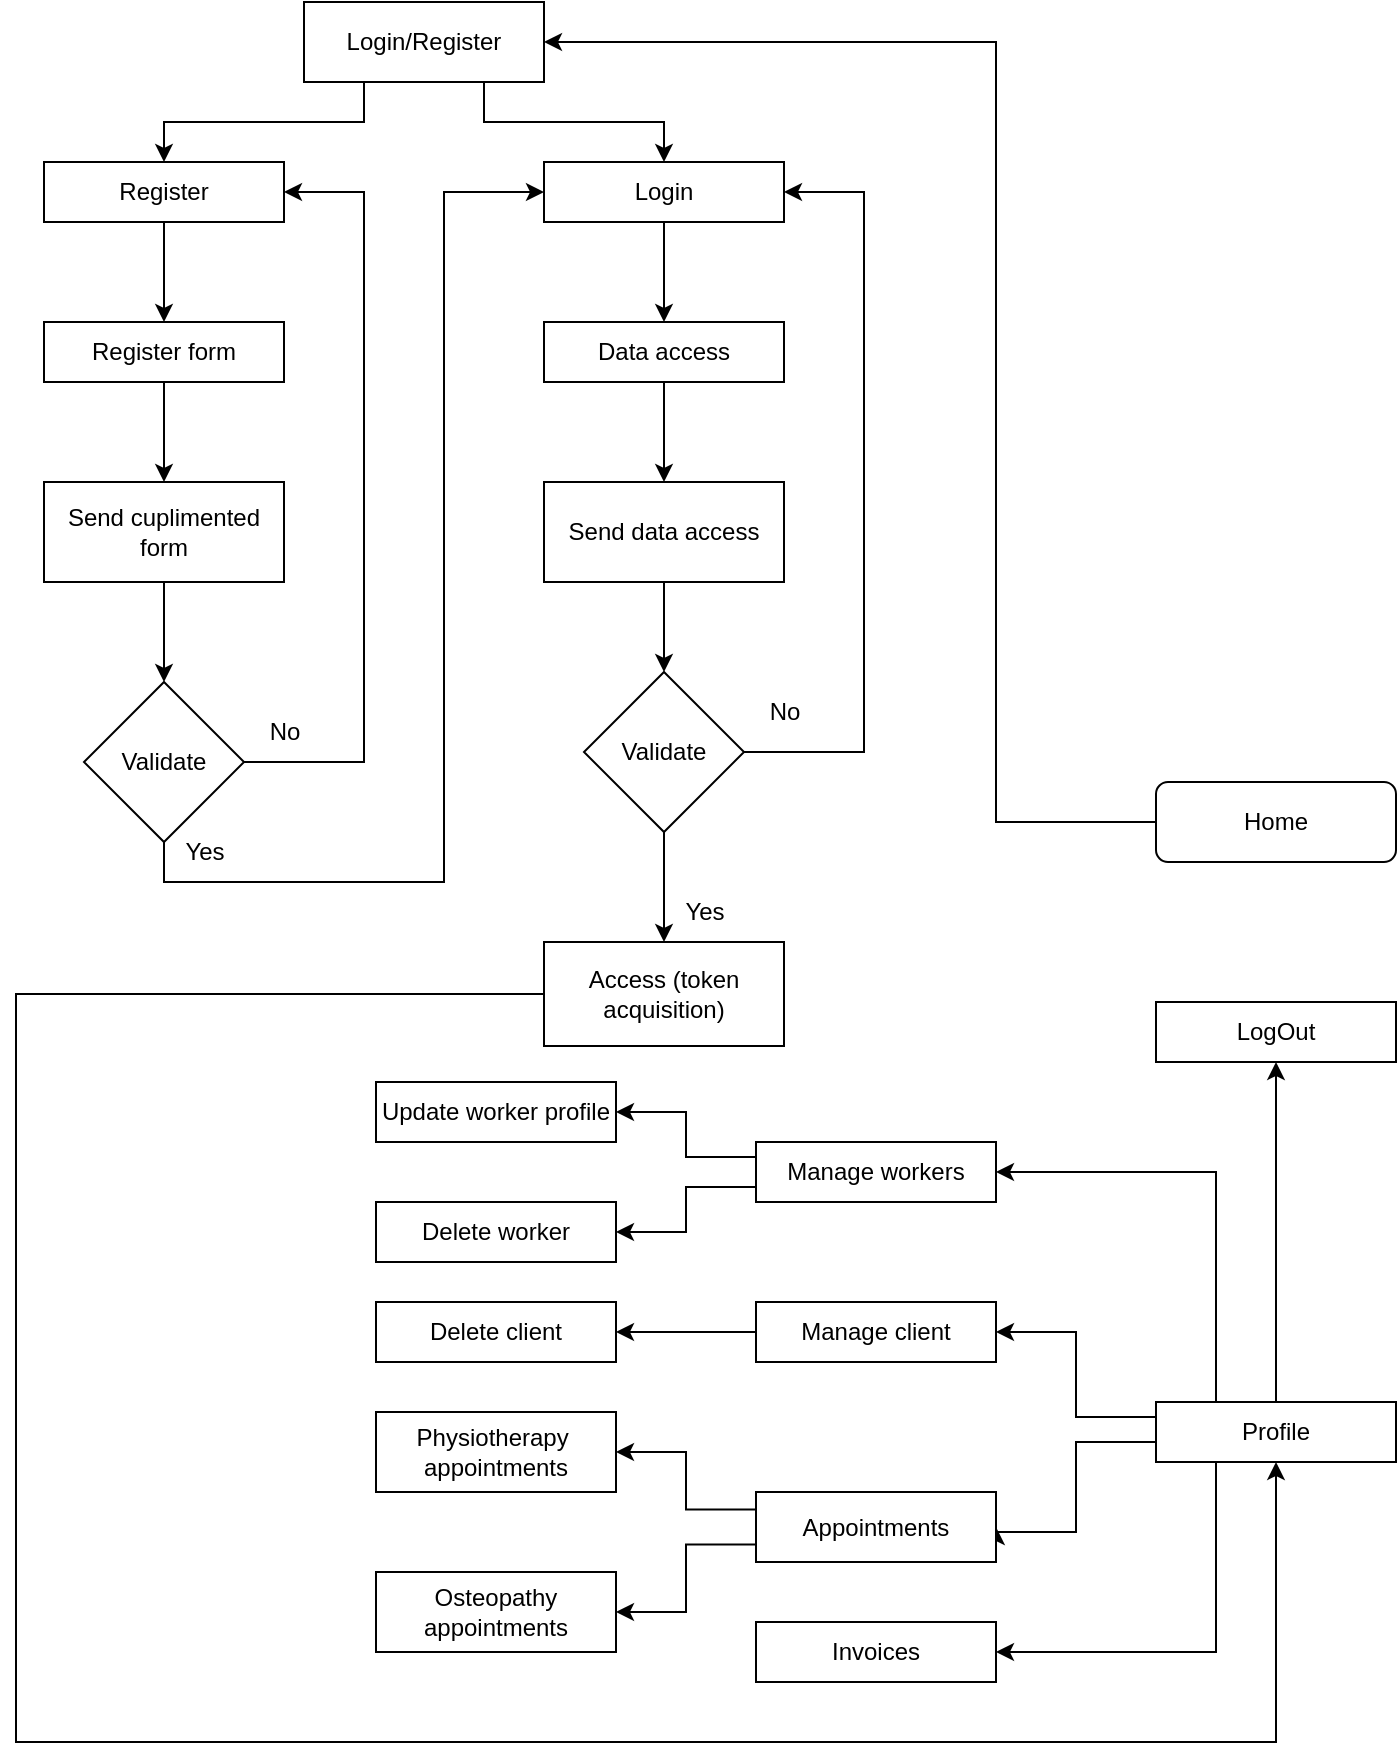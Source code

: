 <mxfile version="22.1.7" type="device">
  <diagram id="C5RBs43oDa-KdzZeNtuy" name="Page-1">
    <mxGraphModel dx="2954" dy="1126" grid="1" gridSize="10" guides="1" tooltips="1" connect="1" arrows="1" fold="1" page="1" pageScale="1" pageWidth="827" pageHeight="1169" math="0" shadow="0">
      <root>
        <mxCell id="WIyWlLk6GJQsqaUBKTNV-0" />
        <mxCell id="WIyWlLk6GJQsqaUBKTNV-1" parent="WIyWlLk6GJQsqaUBKTNV-0" />
        <mxCell id="7uXqOGeaRiAeMGcWkN8i-17" style="edgeStyle=orthogonalEdgeStyle;rounded=0;orthogonalLoop=1;jettySize=auto;html=1;exitX=0;exitY=0.5;exitDx=0;exitDy=0;entryX=1;entryY=0.5;entryDx=0;entryDy=0;" edge="1" parent="WIyWlLk6GJQsqaUBKTNV-1" source="WIyWlLk6GJQsqaUBKTNV-3" target="0XRMf7zQcTW81m_GGGOq-4">
          <mxGeometry relative="1" as="geometry">
            <Array as="points">
              <mxPoint x="510" y="470" />
              <mxPoint x="510" y="80" />
            </Array>
          </mxGeometry>
        </mxCell>
        <mxCell id="WIyWlLk6GJQsqaUBKTNV-3" value="Home" style="rounded=1;whiteSpace=wrap;html=1;fontSize=12;glass=0;strokeWidth=1;shadow=0;" parent="WIyWlLk6GJQsqaUBKTNV-1" vertex="1">
          <mxGeometry x="590" y="450" width="120" height="40" as="geometry" />
        </mxCell>
        <mxCell id="0XRMf7zQcTW81m_GGGOq-8" style="edgeStyle=orthogonalEdgeStyle;rounded=0;orthogonalLoop=1;jettySize=auto;html=1;exitX=0.25;exitY=1;exitDx=0;exitDy=0;entryX=0.5;entryY=0;entryDx=0;entryDy=0;" parent="WIyWlLk6GJQsqaUBKTNV-1" source="0XRMf7zQcTW81m_GGGOq-4" target="0XRMf7zQcTW81m_GGGOq-5" edge="1">
          <mxGeometry relative="1" as="geometry" />
        </mxCell>
        <mxCell id="0XRMf7zQcTW81m_GGGOq-9" style="edgeStyle=orthogonalEdgeStyle;rounded=0;orthogonalLoop=1;jettySize=auto;html=1;exitX=0.75;exitY=1;exitDx=0;exitDy=0;entryX=0.5;entryY=0;entryDx=0;entryDy=0;" parent="WIyWlLk6GJQsqaUBKTNV-1" source="0XRMf7zQcTW81m_GGGOq-4" target="0XRMf7zQcTW81m_GGGOq-6" edge="1">
          <mxGeometry relative="1" as="geometry" />
        </mxCell>
        <mxCell id="0XRMf7zQcTW81m_GGGOq-4" value="Login/Register" style="rounded=0;whiteSpace=wrap;html=1;" parent="WIyWlLk6GJQsqaUBKTNV-1" vertex="1">
          <mxGeometry x="164" y="60" width="120" height="40" as="geometry" />
        </mxCell>
        <mxCell id="0XRMf7zQcTW81m_GGGOq-10" style="edgeStyle=orthogonalEdgeStyle;rounded=0;orthogonalLoop=1;jettySize=auto;html=1;exitX=0.5;exitY=1;exitDx=0;exitDy=0;entryX=0.5;entryY=0;entryDx=0;entryDy=0;" parent="WIyWlLk6GJQsqaUBKTNV-1" source="0XRMf7zQcTW81m_GGGOq-5" target="0XRMf7zQcTW81m_GGGOq-7" edge="1">
          <mxGeometry relative="1" as="geometry" />
        </mxCell>
        <mxCell id="0XRMf7zQcTW81m_GGGOq-5" value="Register" style="rounded=0;whiteSpace=wrap;html=1;" parent="WIyWlLk6GJQsqaUBKTNV-1" vertex="1">
          <mxGeometry x="34" y="140" width="120" height="30" as="geometry" />
        </mxCell>
        <mxCell id="0XRMf7zQcTW81m_GGGOq-19" style="edgeStyle=orthogonalEdgeStyle;rounded=0;orthogonalLoop=1;jettySize=auto;html=1;entryX=0.5;entryY=0;entryDx=0;entryDy=0;" parent="WIyWlLk6GJQsqaUBKTNV-1" source="0XRMf7zQcTW81m_GGGOq-6" target="0XRMf7zQcTW81m_GGGOq-18" edge="1">
          <mxGeometry relative="1" as="geometry" />
        </mxCell>
        <mxCell id="0XRMf7zQcTW81m_GGGOq-6" value="Login" style="rounded=0;whiteSpace=wrap;html=1;" parent="WIyWlLk6GJQsqaUBKTNV-1" vertex="1">
          <mxGeometry x="284" y="140" width="120" height="30" as="geometry" />
        </mxCell>
        <mxCell id="0XRMf7zQcTW81m_GGGOq-13" style="edgeStyle=orthogonalEdgeStyle;rounded=0;orthogonalLoop=1;jettySize=auto;html=1;exitX=0.5;exitY=1;exitDx=0;exitDy=0;entryX=0.5;entryY=0;entryDx=0;entryDy=0;" parent="WIyWlLk6GJQsqaUBKTNV-1" source="0XRMf7zQcTW81m_GGGOq-7" target="0XRMf7zQcTW81m_GGGOq-11" edge="1">
          <mxGeometry relative="1" as="geometry" />
        </mxCell>
        <mxCell id="0XRMf7zQcTW81m_GGGOq-7" value="Register form" style="rounded=0;whiteSpace=wrap;html=1;" parent="WIyWlLk6GJQsqaUBKTNV-1" vertex="1">
          <mxGeometry x="34" y="220" width="120" height="30" as="geometry" />
        </mxCell>
        <mxCell id="0XRMf7zQcTW81m_GGGOq-14" style="edgeStyle=orthogonalEdgeStyle;rounded=0;orthogonalLoop=1;jettySize=auto;html=1;exitX=0.5;exitY=1;exitDx=0;exitDy=0;entryX=0.5;entryY=0;entryDx=0;entryDy=0;" parent="WIyWlLk6GJQsqaUBKTNV-1" source="0XRMf7zQcTW81m_GGGOq-11" target="0XRMf7zQcTW81m_GGGOq-12" edge="1">
          <mxGeometry relative="1" as="geometry" />
        </mxCell>
        <mxCell id="0XRMf7zQcTW81m_GGGOq-11" value="Send cuplimented form" style="rounded=0;whiteSpace=wrap;html=1;" parent="WIyWlLk6GJQsqaUBKTNV-1" vertex="1">
          <mxGeometry x="34" y="300" width="120" height="50" as="geometry" />
        </mxCell>
        <mxCell id="0XRMf7zQcTW81m_GGGOq-20" style="edgeStyle=orthogonalEdgeStyle;rounded=0;orthogonalLoop=1;jettySize=auto;html=1;exitX=0.5;exitY=1;exitDx=0;exitDy=0;entryX=0;entryY=0.5;entryDx=0;entryDy=0;" parent="WIyWlLk6GJQsqaUBKTNV-1" source="0XRMf7zQcTW81m_GGGOq-12" target="0XRMf7zQcTW81m_GGGOq-6" edge="1">
          <mxGeometry relative="1" as="geometry">
            <mxPoint x="254" y="160" as="targetPoint" />
            <Array as="points">
              <mxPoint x="94" y="500" />
              <mxPoint x="234" y="500" />
              <mxPoint x="234" y="155" />
            </Array>
          </mxGeometry>
        </mxCell>
        <mxCell id="0XRMf7zQcTW81m_GGGOq-121" style="edgeStyle=orthogonalEdgeStyle;rounded=0;orthogonalLoop=1;jettySize=auto;html=1;exitX=1;exitY=0.5;exitDx=0;exitDy=0;entryX=1;entryY=0.5;entryDx=0;entryDy=0;" parent="WIyWlLk6GJQsqaUBKTNV-1" source="0XRMf7zQcTW81m_GGGOq-12" target="0XRMf7zQcTW81m_GGGOq-5" edge="1">
          <mxGeometry relative="1" as="geometry">
            <Array as="points">
              <mxPoint x="194" y="440" />
              <mxPoint x="194" y="155" />
            </Array>
          </mxGeometry>
        </mxCell>
        <mxCell id="0XRMf7zQcTW81m_GGGOq-12" value="Validate" style="rhombus;whiteSpace=wrap;html=1;" parent="WIyWlLk6GJQsqaUBKTNV-1" vertex="1">
          <mxGeometry x="54" y="400" width="80" height="80" as="geometry" />
        </mxCell>
        <mxCell id="0XRMf7zQcTW81m_GGGOq-16" value="No" style="text;html=1;align=center;verticalAlign=middle;resizable=0;points=[];autosize=1;strokeColor=none;fillColor=none;" parent="WIyWlLk6GJQsqaUBKTNV-1" vertex="1">
          <mxGeometry x="134" y="410" width="40" height="30" as="geometry" />
        </mxCell>
        <mxCell id="0XRMf7zQcTW81m_GGGOq-24" style="edgeStyle=orthogonalEdgeStyle;rounded=0;orthogonalLoop=1;jettySize=auto;html=1;exitX=0.5;exitY=1;exitDx=0;exitDy=0;entryX=0.5;entryY=0;entryDx=0;entryDy=0;" parent="WIyWlLk6GJQsqaUBKTNV-1" source="0XRMf7zQcTW81m_GGGOq-18" target="0XRMf7zQcTW81m_GGGOq-23" edge="1">
          <mxGeometry relative="1" as="geometry" />
        </mxCell>
        <mxCell id="0XRMf7zQcTW81m_GGGOq-18" value="Data access" style="rounded=0;whiteSpace=wrap;html=1;" parent="WIyWlLk6GJQsqaUBKTNV-1" vertex="1">
          <mxGeometry x="284" y="220" width="120" height="30" as="geometry" />
        </mxCell>
        <mxCell id="0XRMf7zQcTW81m_GGGOq-22" value="Yes" style="text;html=1;align=center;verticalAlign=middle;resizable=0;points=[];autosize=1;strokeColor=none;fillColor=none;" parent="WIyWlLk6GJQsqaUBKTNV-1" vertex="1">
          <mxGeometry x="94" y="470" width="40" height="30" as="geometry" />
        </mxCell>
        <mxCell id="0XRMf7zQcTW81m_GGGOq-26" style="edgeStyle=orthogonalEdgeStyle;rounded=0;orthogonalLoop=1;jettySize=auto;html=1;entryX=0.5;entryY=0;entryDx=0;entryDy=0;" parent="WIyWlLk6GJQsqaUBKTNV-1" source="0XRMf7zQcTW81m_GGGOq-23" target="0XRMf7zQcTW81m_GGGOq-25" edge="1">
          <mxGeometry relative="1" as="geometry" />
        </mxCell>
        <mxCell id="0XRMf7zQcTW81m_GGGOq-23" value="Send data access" style="rounded=0;whiteSpace=wrap;html=1;" parent="WIyWlLk6GJQsqaUBKTNV-1" vertex="1">
          <mxGeometry x="284" y="300" width="120" height="50" as="geometry" />
        </mxCell>
        <mxCell id="0XRMf7zQcTW81m_GGGOq-27" style="edgeStyle=orthogonalEdgeStyle;rounded=0;orthogonalLoop=1;jettySize=auto;html=1;exitX=1;exitY=0.5;exitDx=0;exitDy=0;entryX=1;entryY=0.5;entryDx=0;entryDy=0;" parent="WIyWlLk6GJQsqaUBKTNV-1" source="0XRMf7zQcTW81m_GGGOq-25" target="0XRMf7zQcTW81m_GGGOq-6" edge="1">
          <mxGeometry relative="1" as="geometry">
            <mxPoint x="444" y="150" as="targetPoint" />
            <Array as="points">
              <mxPoint x="444" y="435" />
              <mxPoint x="444" y="155" />
            </Array>
          </mxGeometry>
        </mxCell>
        <mxCell id="0XRMf7zQcTW81m_GGGOq-34" style="edgeStyle=orthogonalEdgeStyle;rounded=0;orthogonalLoop=1;jettySize=auto;html=1;entryX=0.5;entryY=0;entryDx=0;entryDy=0;" parent="WIyWlLk6GJQsqaUBKTNV-1" source="0XRMf7zQcTW81m_GGGOq-25" target="0XRMf7zQcTW81m_GGGOq-32" edge="1">
          <mxGeometry relative="1" as="geometry" />
        </mxCell>
        <mxCell id="0XRMf7zQcTW81m_GGGOq-25" value="Validate" style="rhombus;whiteSpace=wrap;html=1;" parent="WIyWlLk6GJQsqaUBKTNV-1" vertex="1">
          <mxGeometry x="304" y="395" width="80" height="80" as="geometry" />
        </mxCell>
        <mxCell id="0XRMf7zQcTW81m_GGGOq-28" value="No" style="text;html=1;align=center;verticalAlign=middle;resizable=0;points=[];autosize=1;strokeColor=none;fillColor=none;" parent="WIyWlLk6GJQsqaUBKTNV-1" vertex="1">
          <mxGeometry x="384" y="400" width="40" height="30" as="geometry" />
        </mxCell>
        <mxCell id="0XRMf7zQcTW81m_GGGOq-30" value="Yes" style="text;html=1;align=center;verticalAlign=middle;resizable=0;points=[];autosize=1;strokeColor=none;fillColor=none;" parent="WIyWlLk6GJQsqaUBKTNV-1" vertex="1">
          <mxGeometry x="344" y="500" width="40" height="30" as="geometry" />
        </mxCell>
        <mxCell id="7uXqOGeaRiAeMGcWkN8i-14" style="edgeStyle=orthogonalEdgeStyle;rounded=0;orthogonalLoop=1;jettySize=auto;html=1;exitX=0;exitY=0.5;exitDx=0;exitDy=0;entryX=0.5;entryY=1;entryDx=0;entryDy=0;" edge="1" parent="WIyWlLk6GJQsqaUBKTNV-1" source="0XRMf7zQcTW81m_GGGOq-32" target="0XRMf7zQcTW81m_GGGOq-46">
          <mxGeometry relative="1" as="geometry">
            <Array as="points">
              <mxPoint x="20" y="556" />
              <mxPoint x="20" y="930" />
              <mxPoint x="650" y="930" />
            </Array>
          </mxGeometry>
        </mxCell>
        <mxCell id="0XRMf7zQcTW81m_GGGOq-32" value="Access (token acquisition)" style="rounded=0;whiteSpace=wrap;html=1;" parent="WIyWlLk6GJQsqaUBKTNV-1" vertex="1">
          <mxGeometry x="284" y="530" width="120" height="52" as="geometry" />
        </mxCell>
        <mxCell id="7uXqOGeaRiAeMGcWkN8i-16" style="edgeStyle=orthogonalEdgeStyle;rounded=0;orthogonalLoop=1;jettySize=auto;html=1;exitX=0.5;exitY=0;exitDx=0;exitDy=0;entryX=0.5;entryY=1;entryDx=0;entryDy=0;" edge="1" parent="WIyWlLk6GJQsqaUBKTNV-1" source="0XRMf7zQcTW81m_GGGOq-46" target="7uXqOGeaRiAeMGcWkN8i-15">
          <mxGeometry relative="1" as="geometry" />
        </mxCell>
        <mxCell id="7uXqOGeaRiAeMGcWkN8i-29" style="edgeStyle=orthogonalEdgeStyle;rounded=0;orthogonalLoop=1;jettySize=auto;html=1;exitX=0.25;exitY=1;exitDx=0;exitDy=0;entryX=1;entryY=0.5;entryDx=0;entryDy=0;" edge="1" parent="WIyWlLk6GJQsqaUBKTNV-1" source="0XRMf7zQcTW81m_GGGOq-46" target="0XRMf7zQcTW81m_GGGOq-55">
          <mxGeometry relative="1" as="geometry" />
        </mxCell>
        <mxCell id="7uXqOGeaRiAeMGcWkN8i-30" style="edgeStyle=orthogonalEdgeStyle;rounded=0;orthogonalLoop=1;jettySize=auto;html=1;exitX=0;exitY=0.5;exitDx=0;exitDy=0;entryX=1;entryY=0.5;entryDx=0;entryDy=0;" edge="1" parent="WIyWlLk6GJQsqaUBKTNV-1" source="0XRMf7zQcTW81m_GGGOq-46" target="7uXqOGeaRiAeMGcWkN8i-18">
          <mxGeometry relative="1" as="geometry">
            <Array as="points">
              <mxPoint x="590" y="780" />
              <mxPoint x="550" y="780" />
              <mxPoint x="550" y="825" />
            </Array>
          </mxGeometry>
        </mxCell>
        <mxCell id="7uXqOGeaRiAeMGcWkN8i-31" style="edgeStyle=orthogonalEdgeStyle;rounded=0;orthogonalLoop=1;jettySize=auto;html=1;exitX=0.25;exitY=0;exitDx=0;exitDy=0;entryX=1;entryY=0.5;entryDx=0;entryDy=0;" edge="1" parent="WIyWlLk6GJQsqaUBKTNV-1" source="0XRMf7zQcTW81m_GGGOq-46" target="7uXqOGeaRiAeMGcWkN8i-11">
          <mxGeometry relative="1" as="geometry" />
        </mxCell>
        <mxCell id="7uXqOGeaRiAeMGcWkN8i-43" style="edgeStyle=orthogonalEdgeStyle;rounded=0;orthogonalLoop=1;jettySize=auto;html=1;exitX=0;exitY=0.25;exitDx=0;exitDy=0;entryX=1;entryY=0.5;entryDx=0;entryDy=0;" edge="1" parent="WIyWlLk6GJQsqaUBKTNV-1" source="0XRMf7zQcTW81m_GGGOq-46" target="7uXqOGeaRiAeMGcWkN8i-39">
          <mxGeometry relative="1" as="geometry" />
        </mxCell>
        <mxCell id="0XRMf7zQcTW81m_GGGOq-46" value="Profile" style="rounded=0;whiteSpace=wrap;html=1;" parent="WIyWlLk6GJQsqaUBKTNV-1" vertex="1">
          <mxGeometry x="590" y="760" width="120" height="30" as="geometry" />
        </mxCell>
        <mxCell id="0XRMf7zQcTW81m_GGGOq-55" value="Invoices" style="rounded=0;whiteSpace=wrap;html=1;" parent="WIyWlLk6GJQsqaUBKTNV-1" vertex="1">
          <mxGeometry x="390" y="870" width="120" height="30" as="geometry" />
        </mxCell>
        <mxCell id="0XRMf7zQcTW81m_GGGOq-56" value="&lt;div&gt;Physiotherapy&amp;nbsp;&lt;/div&gt;&lt;div&gt;appointments&lt;/div&gt;" style="rounded=0;whiteSpace=wrap;html=1;" parent="WIyWlLk6GJQsqaUBKTNV-1" vertex="1">
          <mxGeometry x="200" y="765" width="120" height="40" as="geometry" />
        </mxCell>
        <mxCell id="0XRMf7zQcTW81m_GGGOq-69" style="edgeStyle=orthogonalEdgeStyle;rounded=0;orthogonalLoop=1;jettySize=auto;html=1;exitX=0.5;exitY=1;exitDx=0;exitDy=0;" parent="WIyWlLk6GJQsqaUBKTNV-1" edge="1">
          <mxGeometry relative="1" as="geometry">
            <mxPoint x="224" y="760" as="sourcePoint" />
            <mxPoint x="224" y="760" as="targetPoint" />
          </mxGeometry>
        </mxCell>
        <mxCell id="7uXqOGeaRiAeMGcWkN8i-37" style="edgeStyle=orthogonalEdgeStyle;rounded=0;orthogonalLoop=1;jettySize=auto;html=1;exitX=0;exitY=0.25;exitDx=0;exitDy=0;" edge="1" parent="WIyWlLk6GJQsqaUBKTNV-1" source="7uXqOGeaRiAeMGcWkN8i-11" target="7uXqOGeaRiAeMGcWkN8i-36">
          <mxGeometry relative="1" as="geometry" />
        </mxCell>
        <mxCell id="7uXqOGeaRiAeMGcWkN8i-38" style="edgeStyle=orthogonalEdgeStyle;rounded=0;orthogonalLoop=1;jettySize=auto;html=1;exitX=0;exitY=0.75;exitDx=0;exitDy=0;entryX=1;entryY=0.5;entryDx=0;entryDy=0;" edge="1" parent="WIyWlLk6GJQsqaUBKTNV-1" source="7uXqOGeaRiAeMGcWkN8i-11" target="7uXqOGeaRiAeMGcWkN8i-35">
          <mxGeometry relative="1" as="geometry" />
        </mxCell>
        <mxCell id="7uXqOGeaRiAeMGcWkN8i-11" value="Manage workers" style="rounded=0;whiteSpace=wrap;html=1;" vertex="1" parent="WIyWlLk6GJQsqaUBKTNV-1">
          <mxGeometry x="390" y="630" width="120" height="30" as="geometry" />
        </mxCell>
        <mxCell id="7uXqOGeaRiAeMGcWkN8i-15" value="LogOut" style="rounded=0;whiteSpace=wrap;html=1;" vertex="1" parent="WIyWlLk6GJQsqaUBKTNV-1">
          <mxGeometry x="590" y="560" width="120" height="30" as="geometry" />
        </mxCell>
        <mxCell id="7uXqOGeaRiAeMGcWkN8i-32" style="edgeStyle=orthogonalEdgeStyle;rounded=0;orthogonalLoop=1;jettySize=auto;html=1;exitX=0;exitY=0.75;exitDx=0;exitDy=0;entryX=1;entryY=0.5;entryDx=0;entryDy=0;" edge="1" parent="WIyWlLk6GJQsqaUBKTNV-1" source="7uXqOGeaRiAeMGcWkN8i-18" target="7uXqOGeaRiAeMGcWkN8i-22">
          <mxGeometry relative="1" as="geometry" />
        </mxCell>
        <mxCell id="7uXqOGeaRiAeMGcWkN8i-33" style="edgeStyle=orthogonalEdgeStyle;rounded=0;orthogonalLoop=1;jettySize=auto;html=1;exitX=0;exitY=0.25;exitDx=0;exitDy=0;entryX=1;entryY=0.5;entryDx=0;entryDy=0;" edge="1" parent="WIyWlLk6GJQsqaUBKTNV-1" source="7uXqOGeaRiAeMGcWkN8i-18" target="0XRMf7zQcTW81m_GGGOq-56">
          <mxGeometry relative="1" as="geometry" />
        </mxCell>
        <mxCell id="7uXqOGeaRiAeMGcWkN8i-18" value="Appointments" style="rounded=0;whiteSpace=wrap;html=1;" vertex="1" parent="WIyWlLk6GJQsqaUBKTNV-1">
          <mxGeometry x="390" y="805" width="120" height="35" as="geometry" />
        </mxCell>
        <mxCell id="7uXqOGeaRiAeMGcWkN8i-22" value="&lt;div&gt;Osteopathy &lt;br&gt;&lt;/div&gt;&lt;div&gt;appointments&lt;/div&gt;" style="rounded=0;whiteSpace=wrap;html=1;" vertex="1" parent="WIyWlLk6GJQsqaUBKTNV-1">
          <mxGeometry x="200" y="845" width="120" height="40" as="geometry" />
        </mxCell>
        <mxCell id="7uXqOGeaRiAeMGcWkN8i-35" value="Delete worker" style="rounded=0;whiteSpace=wrap;html=1;" vertex="1" parent="WIyWlLk6GJQsqaUBKTNV-1">
          <mxGeometry x="200" y="660" width="120" height="30" as="geometry" />
        </mxCell>
        <mxCell id="7uXqOGeaRiAeMGcWkN8i-36" value="Update worker profile" style="rounded=0;whiteSpace=wrap;html=1;" vertex="1" parent="WIyWlLk6GJQsqaUBKTNV-1">
          <mxGeometry x="200" y="600" width="120" height="30" as="geometry" />
        </mxCell>
        <mxCell id="7uXqOGeaRiAeMGcWkN8i-41" style="edgeStyle=orthogonalEdgeStyle;rounded=0;orthogonalLoop=1;jettySize=auto;html=1;exitX=0;exitY=0.5;exitDx=0;exitDy=0;entryX=1;entryY=0.5;entryDx=0;entryDy=0;" edge="1" parent="WIyWlLk6GJQsqaUBKTNV-1" source="7uXqOGeaRiAeMGcWkN8i-39" target="7uXqOGeaRiAeMGcWkN8i-40">
          <mxGeometry relative="1" as="geometry" />
        </mxCell>
        <mxCell id="7uXqOGeaRiAeMGcWkN8i-39" value="Manage client" style="rounded=0;whiteSpace=wrap;html=1;" vertex="1" parent="WIyWlLk6GJQsqaUBKTNV-1">
          <mxGeometry x="390" y="710" width="120" height="30" as="geometry" />
        </mxCell>
        <mxCell id="7uXqOGeaRiAeMGcWkN8i-40" value="Delete client" style="rounded=0;whiteSpace=wrap;html=1;" vertex="1" parent="WIyWlLk6GJQsqaUBKTNV-1">
          <mxGeometry x="200" y="710" width="120" height="30" as="geometry" />
        </mxCell>
        <mxCell id="7uXqOGeaRiAeMGcWkN8i-44" style="edgeStyle=orthogonalEdgeStyle;rounded=0;orthogonalLoop=1;jettySize=auto;html=1;exitX=0.5;exitY=1;exitDx=0;exitDy=0;" edge="1" parent="WIyWlLk6GJQsqaUBKTNV-1" source="0XRMf7zQcTW81m_GGGOq-55" target="0XRMf7zQcTW81m_GGGOq-55">
          <mxGeometry relative="1" as="geometry" />
        </mxCell>
      </root>
    </mxGraphModel>
  </diagram>
</mxfile>

